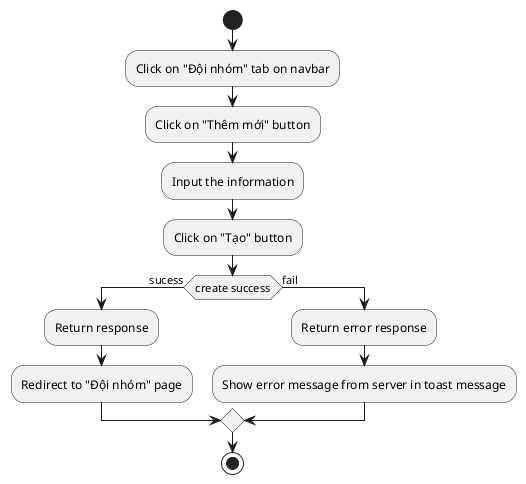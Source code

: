 @startuml
start
:Click on "Đội nhóm" tab on navbar;
:Click on "Thêm mới" button;
:Input the information;
:Click on "Tạo" button;
if (create success) then (sucess)
    :Return response;
    :Redirect to "Đội nhóm" page;
else (fail)
    :Return error response;
    :Show error message from server in toast message;
endif
stop
@enduml